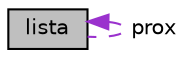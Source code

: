 digraph "lista"
{
 // LATEX_PDF_SIZE
  edge [fontname="Helvetica",fontsize="10",labelfontname="Helvetica",labelfontsize="10"];
  node [fontname="Helvetica",fontsize="10",shape=record];
  Node1 [label="lista",height=0.2,width=0.4,color="black", fillcolor="grey75", style="filled", fontcolor="black",tooltip="Lista que vai armazenar as possíveis jogadas a se efetuar."];
  Node1 -> Node1 [dir="back",color="darkorchid3",fontsize="10",style="dashed",label=" prox" ];
}
